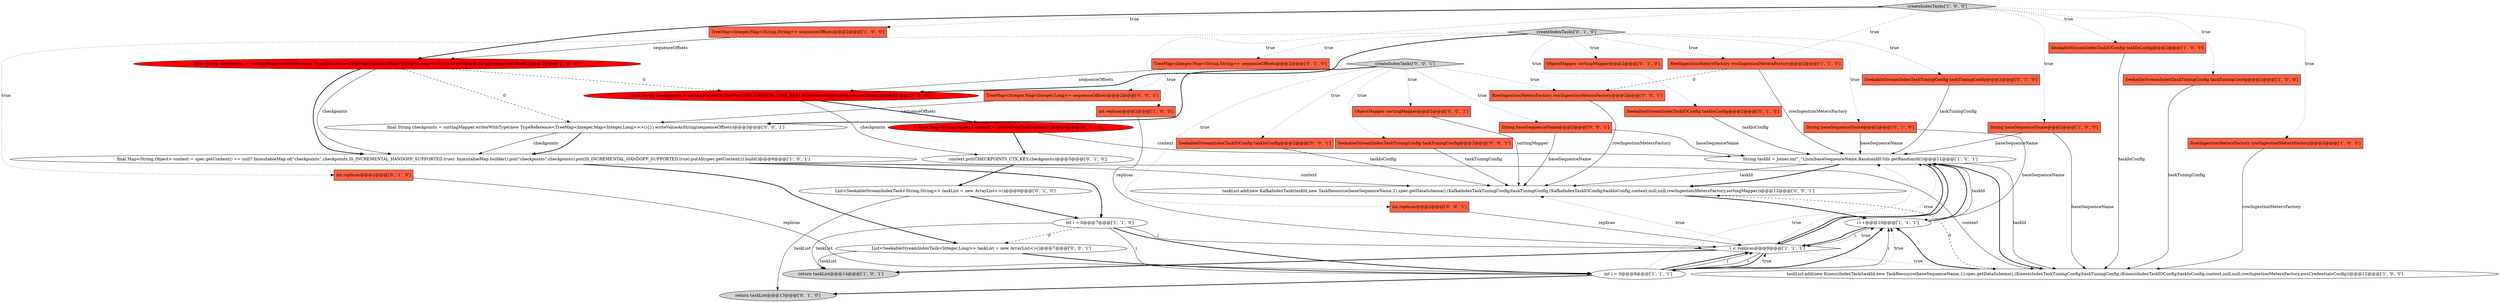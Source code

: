 digraph {
15 [style = filled, label = "RowIngestionMetersFactory rowIngestionMetersFactory@@@2@@@['1', '1', '0']", fillcolor = tomato, shape = box image = "AAA0AAABBB1BBB"];
23 [style = filled, label = "TreeMap<Integer,Map<String,String>> sequenceOffsets@@@2@@@['0', '1', '0']", fillcolor = tomato, shape = box image = "AAA0AAABBB2BBB"];
12 [style = filled, label = "String taskId = Joiner.on(\"_\").join(baseSequenceName,RandomIdUtils.getRandomId())@@@11@@@['1', '1', '1']", fillcolor = white, shape = ellipse image = "AAA0AAABBB1BBB"];
11 [style = filled, label = "final String checkpoints = sortingMapper.writerFor(new TypeReference<TreeMap<Integer,Map<String,String>>>(){}).writeValueAsString(sequenceOffsets)@@@3@@@['1', '0', '0']", fillcolor = red, shape = ellipse image = "AAA1AAABBB1BBB"];
39 [style = filled, label = "RowIngestionMetersFactory rowIngestionMetersFactory@@@2@@@['0', '0', '1']", fillcolor = tomato, shape = box image = "AAA0AAABBB3BBB"];
34 [style = filled, label = "taskList.add(new KafkaIndexTask(taskId,new TaskResource(baseSequenceName,1),spec.getDataSchema(),(KafkaIndexTaskTuningConfig)taskTuningConfig,(KafkaIndexTaskIOConfig)taskIoConfig,context,null,null,rowIngestionMetersFactory,sortingMapper))@@@12@@@['0', '0', '1']", fillcolor = white, shape = ellipse image = "AAA0AAABBB3BBB"];
10 [style = filled, label = "i++@@@10@@@['1', '1', '1']", fillcolor = white, shape = ellipse image = "AAA0AAABBB1BBB"];
5 [style = filled, label = "final Map<String,Object> context = spec.getContext() == null? ImmutableMap.of(\"checkpoints\",checkpoints,IS_INCREMENTAL_HANDOFF_SUPPORTED,true): ImmutableMap.builder().put(\"checkpoints\",checkpoints).put(IS_INCREMENTAL_HANDOFF_SUPPORTED,true).putAll(spec.getContext()).build()@@@6@@@['1', '0', '1']", fillcolor = white, shape = ellipse image = "AAA0AAABBB1BBB"];
30 [style = filled, label = "final String checkpoints = sortingMapper.writerWithType(new TypeReference<TreeMap<Integer,Map<Integer,Long>>>(){}).writeValueAsString(sequenceOffsets)@@@3@@@['0', '0', '1']", fillcolor = white, shape = ellipse image = "AAA0AAABBB3BBB"];
20 [style = filled, label = "final Map<String,Object> context = createBaseTaskContexts()@@@4@@@['0', '1', '0']", fillcolor = red, shape = ellipse image = "AAA1AAABBB2BBB"];
3 [style = filled, label = "TreeMap<Integer,Map<String,String>> sequenceOffsets@@@2@@@['1', '0', '0']", fillcolor = tomato, shape = box image = "AAA0AAABBB1BBB"];
26 [style = filled, label = "String baseSequenceName@@@2@@@['0', '1', '0']", fillcolor = tomato, shape = box image = "AAA0AAABBB2BBB"];
14 [style = filled, label = "taskList.add(new KinesisIndexTask(taskId,new TaskResource(baseSequenceName,1),spec.getDataSchema(),(KinesisIndexTaskTuningConfig)taskTuningConfig,(KinesisIndexTaskIOConfig)taskIoConfig,context,null,null,rowIngestionMetersFactory,awsCredentialsConfig))@@@12@@@['1', '0', '0']", fillcolor = white, shape = ellipse image = "AAA0AAABBB1BBB"];
0 [style = filled, label = "i < replicas@@@9@@@['1', '1', '1']", fillcolor = white, shape = diamond image = "AAA0AAABBB1BBB"];
33 [style = filled, label = "TreeMap<Integer,Map<Integer,Long>> sequenceOffsets@@@2@@@['0', '0', '1']", fillcolor = tomato, shape = box image = "AAA0AAABBB3BBB"];
24 [style = filled, label = "final String checkpoints = sortingMapper.writerFor(CHECKPOINTS_TYPE_REF).writeValueAsString(sequenceOffsets)@@@3@@@['0', '1', '0']", fillcolor = red, shape = ellipse image = "AAA1AAABBB2BBB"];
31 [style = filled, label = "List<SeekableStreamIndexTask<Integer,Long>> taskList = new ArrayList<>()@@@7@@@['0', '0', '1']", fillcolor = white, shape = ellipse image = "AAA0AAABBB3BBB"];
2 [style = filled, label = "SeekableStreamIndexTaskIOConfig taskIoConfig@@@2@@@['1', '0', '0']", fillcolor = tomato, shape = box image = "AAA0AAABBB1BBB"];
22 [style = filled, label = "createIndexTasks['0', '1', '0']", fillcolor = lightgray, shape = diamond image = "AAA0AAABBB2BBB"];
4 [style = filled, label = "int i = 0@@@7@@@['1', '1', '0']", fillcolor = white, shape = ellipse image = "AAA0AAABBB1BBB"];
13 [style = filled, label = "SeekableStreamIndexTaskTuningConfig taskTuningConfig@@@2@@@['1', '0', '0']", fillcolor = tomato, shape = box image = "AAA0AAABBB1BBB"];
25 [style = filled, label = "SeekableStreamIndexTaskTuningConfig taskTuningConfig@@@2@@@['0', '1', '0']", fillcolor = tomato, shape = box image = "AAA0AAABBB2BBB"];
28 [style = filled, label = "List<SeekableStreamIndexTask<String,String>> taskList = new ArrayList<>()@@@6@@@['0', '1', '0']", fillcolor = white, shape = ellipse image = "AAA0AAABBB2BBB"];
8 [style = filled, label = "createIndexTasks['1', '0', '0']", fillcolor = lightgray, shape = diamond image = "AAA0AAABBB1BBB"];
7 [style = filled, label = "int replicas@@@2@@@['1', '0', '0']", fillcolor = tomato, shape = box image = "AAA0AAABBB1BBB"];
29 [style = filled, label = "SeekableStreamIndexTaskTuningConfig taskTuningConfig@@@2@@@['0', '0', '1']", fillcolor = tomato, shape = box image = "AAA0AAABBB3BBB"];
36 [style = filled, label = "String baseSequenceName@@@2@@@['0', '0', '1']", fillcolor = tomato, shape = box image = "AAA0AAABBB3BBB"];
1 [style = filled, label = "RowIngestionMetersFactory rowIngestionMetersFactory@@@2@@@['1', '0', '0']", fillcolor = tomato, shape = box image = "AAA0AAABBB1BBB"];
37 [style = filled, label = "createIndexTasks['0', '0', '1']", fillcolor = lightgray, shape = diamond image = "AAA0AAABBB3BBB"];
6 [style = filled, label = "int i = 0@@@8@@@['1', '1', '1']", fillcolor = white, shape = ellipse image = "AAA0AAABBB1BBB"];
27 [style = filled, label = "int replicas@@@2@@@['0', '1', '0']", fillcolor = tomato, shape = box image = "AAA0AAABBB2BBB"];
17 [style = filled, label = "return taskList@@@13@@@['0', '1', '0']", fillcolor = lightgray, shape = ellipse image = "AAA0AAABBB2BBB"];
35 [style = filled, label = "ObjectMapper sortingMapper@@@2@@@['0', '0', '1']", fillcolor = tomato, shape = box image = "AAA0AAABBB3BBB"];
21 [style = filled, label = "ObjectMapper sortingMapper@@@2@@@['0', '1', '0']", fillcolor = tomato, shape = box image = "AAA0AAABBB2BBB"];
16 [style = filled, label = "return taskList@@@14@@@['1', '0', '1']", fillcolor = lightgray, shape = ellipse image = "AAA0AAABBB1BBB"];
32 [style = filled, label = "SeekableStreamIndexTaskIOConfig taskIoConfig@@@2@@@['0', '0', '1']", fillcolor = tomato, shape = box image = "AAA0AAABBB3BBB"];
19 [style = filled, label = "context.put(CHECKPOINTS_CTX_KEY,checkpoints)@@@5@@@['0', '1', '0']", fillcolor = white, shape = ellipse image = "AAA0AAABBB2BBB"];
38 [style = filled, label = "int replicas@@@2@@@['0', '0', '1']", fillcolor = tomato, shape = box image = "AAA0AAABBB3BBB"];
9 [style = filled, label = "String baseSequenceName@@@2@@@['1', '0', '0']", fillcolor = tomato, shape = box image = "AAA0AAABBB1BBB"];
18 [style = filled, label = "SeekableStreamIndexTaskIOConfig taskIoConfig@@@2@@@['0', '1', '0']", fillcolor = tomato, shape = box image = "AAA0AAABBB2BBB"];
29->34 [style = solid, label="taskTuningConfig"];
0->12 [style = dotted, label="true"];
33->30 [style = solid, label="sequenceOffsets"];
31->16 [style = solid, label="taskList"];
30->5 [style = solid, label="checkpoints"];
37->38 [style = dotted, label="true"];
31->6 [style = bold, label=""];
3->11 [style = solid, label="sequenceOffsets"];
10->12 [style = bold, label=""];
4->16 [style = solid, label="taskList"];
0->34 [style = dotted, label="true"];
6->10 [style = solid, label="i"];
13->14 [style = solid, label="taskTuningConfig"];
27->6 [style = solid, label="replicas"];
37->36 [style = dotted, label="true"];
11->5 [style = solid, label="checkpoints"];
19->28 [style = bold, label=""];
6->0 [style = dotted, label="true"];
8->11 [style = bold, label=""];
24->19 [style = solid, label="checkpoints"];
22->23 [style = dotted, label="true"];
0->10 [style = dotted, label="true"];
5->14 [style = solid, label="context"];
12->14 [style = solid, label="taskId"];
10->12 [style = solid, label="taskId"];
14->10 [style = bold, label=""];
8->7 [style = dotted, label="true"];
39->34 [style = solid, label="rowIngestionMetersFactory"];
9->12 [style = solid, label="baseSequenceName"];
9->14 [style = solid, label="baseSequenceName"];
24->20 [style = bold, label=""];
12->34 [style = solid, label="taskId"];
10->0 [style = bold, label=""];
12->14 [style = bold, label=""];
4->0 [style = solid, label="i"];
0->14 [style = dotted, label="true"];
36->34 [style = solid, label="baseSequenceName"];
35->34 [style = solid, label="sortingMapper"];
6->12 [style = dotted, label="true"];
20->19 [style = bold, label=""];
0->6 [style = solid, label="i"];
38->0 [style = solid, label="replicas"];
6->17 [style = bold, label=""];
22->21 [style = dotted, label="true"];
0->16 [style = bold, label=""];
26->12 [style = solid, label="baseSequenceName"];
20->12 [style = solid, label="context"];
22->18 [style = dotted, label="true"];
8->2 [style = dotted, label="true"];
37->30 [style = bold, label=""];
0->12 [style = bold, label=""];
22->25 [style = dotted, label="true"];
10->0 [style = solid, label="i"];
8->15 [style = dotted, label="true"];
28->17 [style = solid, label="taskList"];
8->3 [style = dotted, label="true"];
23->24 [style = solid, label="sequenceOffsets"];
4->6 [style = solid, label="i"];
6->10 [style = dotted, label="true"];
37->35 [style = dotted, label="true"];
11->5 [style = bold, label=""];
37->32 [style = dotted, label="true"];
22->26 [style = dotted, label="true"];
30->5 [style = bold, label=""];
32->34 [style = solid, label="taskIoConfig"];
6->10 [style = bold, label=""];
5->4 [style = bold, label=""];
22->27 [style = dotted, label="true"];
18->12 [style = solid, label="taskIoConfig"];
2->14 [style = solid, label="taskIoConfig"];
8->13 [style = dotted, label="true"];
8->9 [style = dotted, label="true"];
15->39 [style = dashed, label="0"];
22->15 [style = dotted, label="true"];
25->12 [style = solid, label="taskTuningConfig"];
26->10 [style = solid, label="baseSequenceName"];
37->33 [style = dotted, label="true"];
1->14 [style = solid, label="rowIngestionMetersFactory"];
14->34 [style = dashed, label="0"];
4->6 [style = bold, label=""];
0->6 [style = bold, label=""];
4->31 [style = dashed, label="0"];
12->34 [style = bold, label=""];
6->0 [style = bold, label=""];
37->29 [style = dotted, label="true"];
34->10 [style = bold, label=""];
12->0 [style = bold, label=""];
6->0 [style = solid, label="i"];
7->0 [style = solid, label="replicas"];
8->1 [style = dotted, label="true"];
15->12 [style = solid, label="rowIngestionMetersFactory"];
5->31 [style = bold, label=""];
5->34 [style = solid, label="context"];
37->39 [style = dotted, label="true"];
11->24 [style = dashed, label="0"];
36->12 [style = solid, label="baseSequenceName"];
22->24 [style = bold, label=""];
11->30 [style = dashed, label="0"];
28->4 [style = bold, label=""];
}
